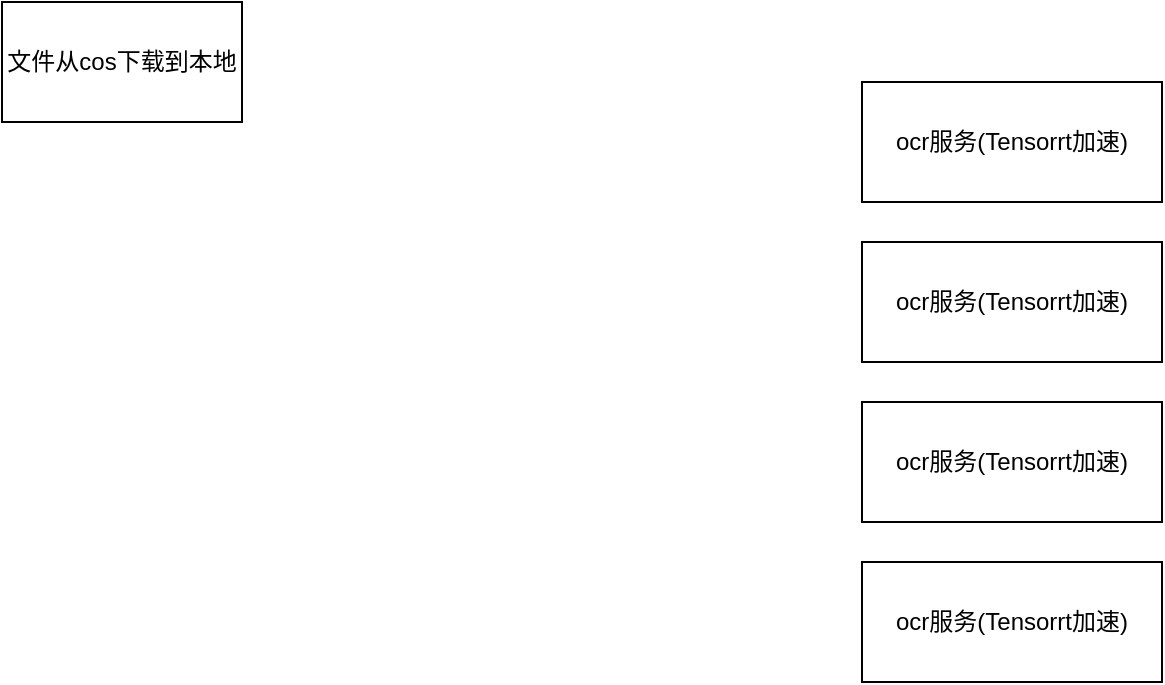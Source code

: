 <mxfile version="24.8.6">
  <diagram name="Page-1" id="OG5igTFn9DnJildyo5yd">
    <mxGraphModel dx="2000" dy="1163" grid="1" gridSize="10" guides="1" tooltips="1" connect="1" arrows="1" fold="1" page="1" pageScale="1" pageWidth="850" pageHeight="1100" math="0" shadow="0">
      <root>
        <mxCell id="0" />
        <mxCell id="1" parent="0" />
        <mxCell id="RtXTbB7Lo0TBa5nR8TKk-1" value="ocr服务(Tensorrt加速)" style="rounded=0;whiteSpace=wrap;html=1;" vertex="1" parent="1">
          <mxGeometry x="580" y="160" width="150" height="60" as="geometry" />
        </mxCell>
        <mxCell id="RtXTbB7Lo0TBa5nR8TKk-2" value="ocr服务(Tensorrt加速)" style="rounded=0;whiteSpace=wrap;html=1;" vertex="1" parent="1">
          <mxGeometry x="580" y="240" width="150" height="60" as="geometry" />
        </mxCell>
        <mxCell id="RtXTbB7Lo0TBa5nR8TKk-3" value="ocr服务(Tensorrt加速)" style="rounded=0;whiteSpace=wrap;html=1;" vertex="1" parent="1">
          <mxGeometry x="580" y="320" width="150" height="60" as="geometry" />
        </mxCell>
        <mxCell id="RtXTbB7Lo0TBa5nR8TKk-4" value="ocr服务(Tensorrt加速)" style="rounded=0;whiteSpace=wrap;html=1;" vertex="1" parent="1">
          <mxGeometry x="580" y="400" width="150" height="60" as="geometry" />
        </mxCell>
        <mxCell id="RtXTbB7Lo0TBa5nR8TKk-5" value="文件从cos下载到本地" style="rounded=0;whiteSpace=wrap;html=1;" vertex="1" parent="1">
          <mxGeometry x="150" y="120" width="120" height="60" as="geometry" />
        </mxCell>
      </root>
    </mxGraphModel>
  </diagram>
</mxfile>
